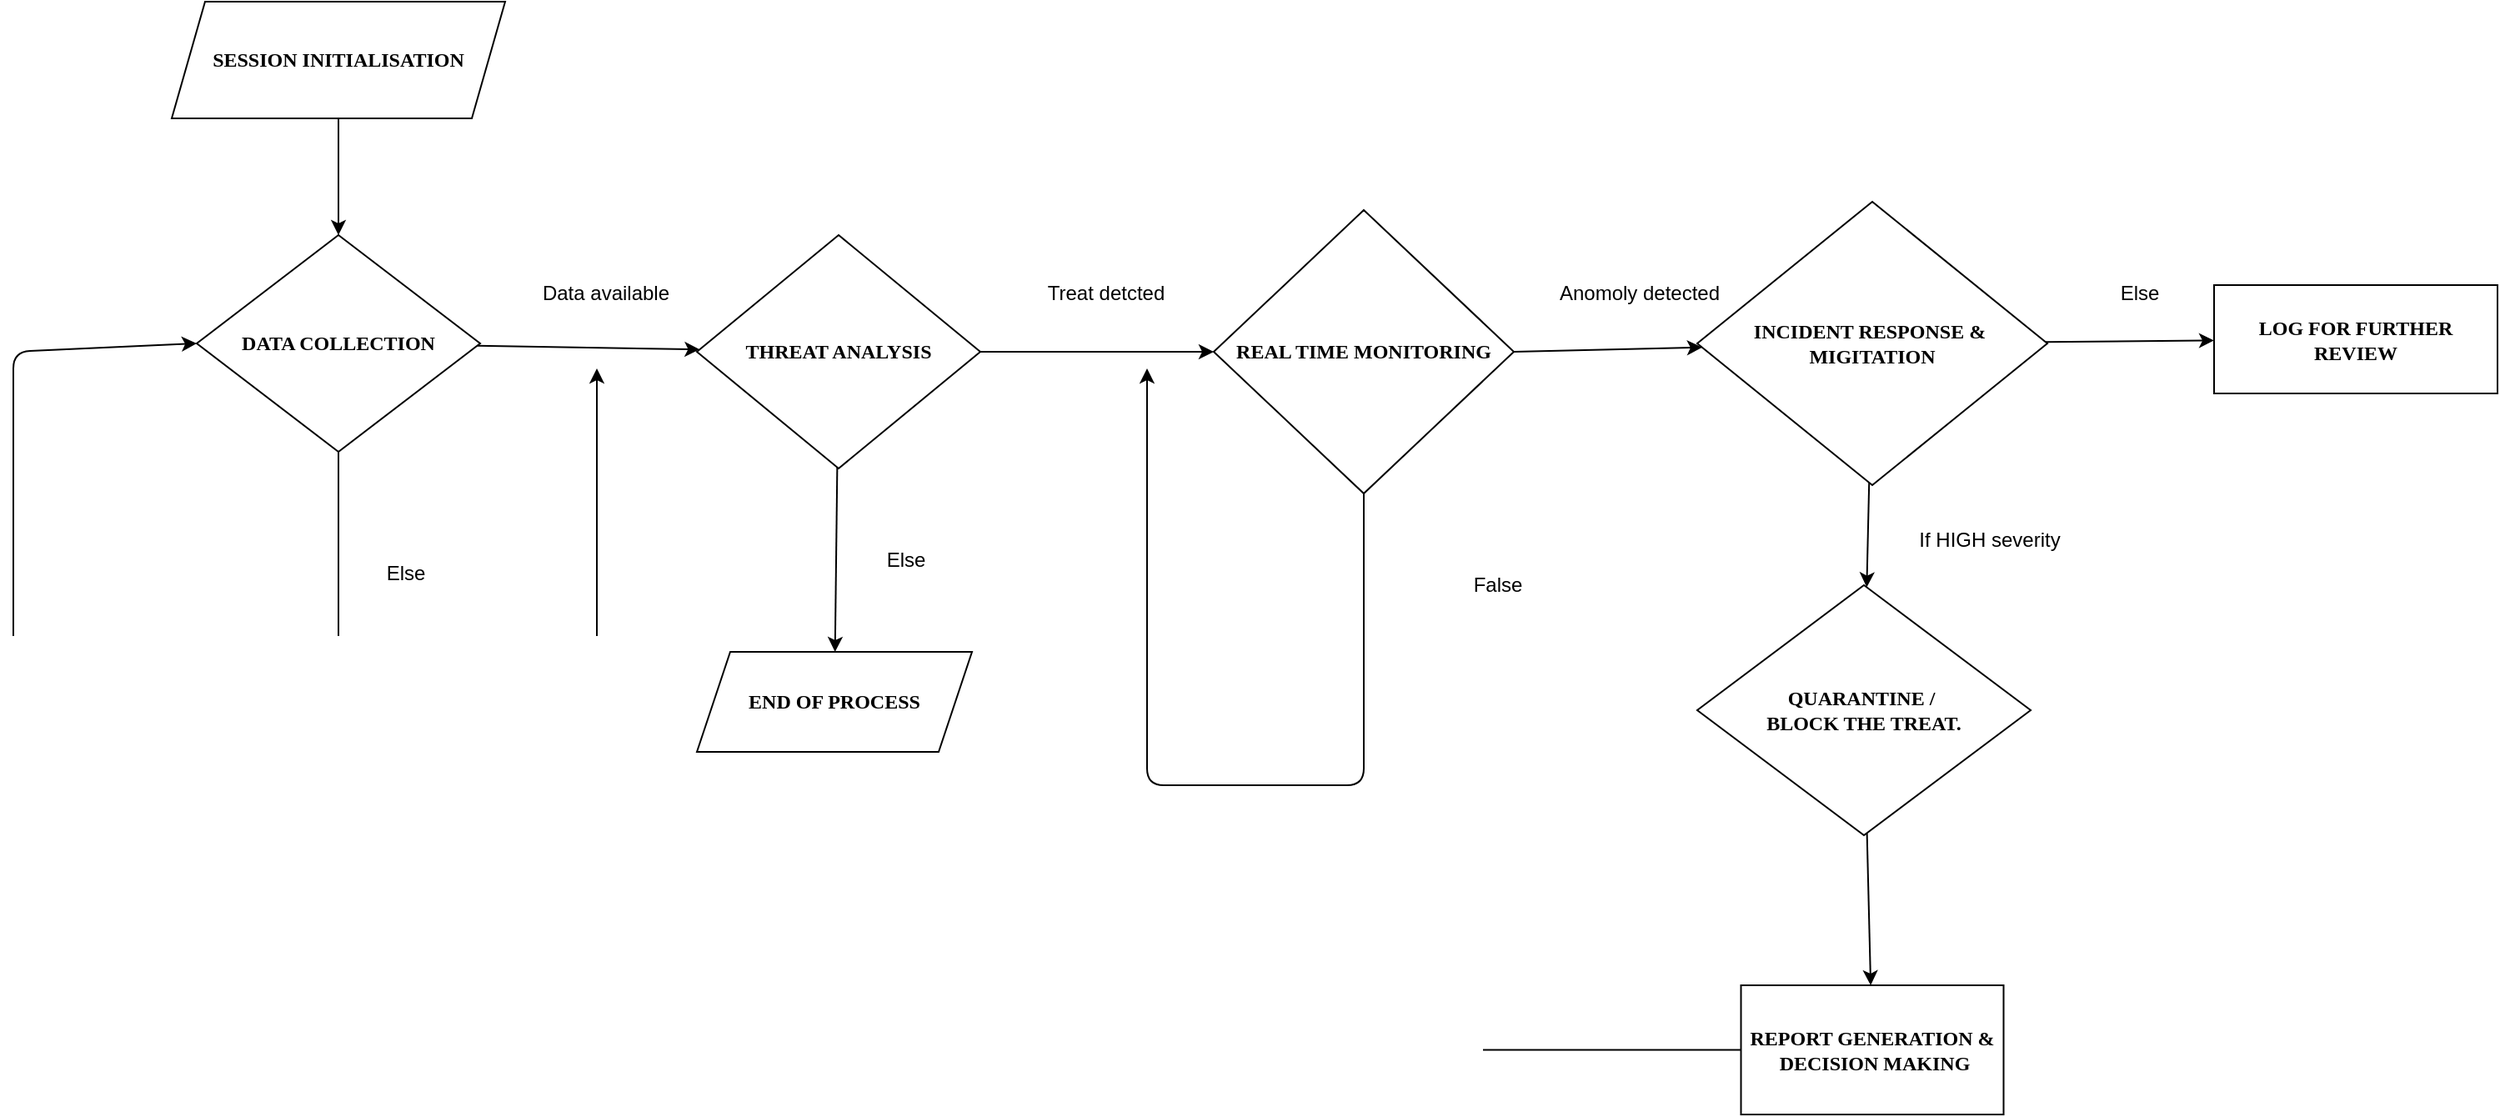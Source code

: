 <mxfile>
    <diagram id="quf1Y7WHzjLNQyIfwjUy" name="Page-1">
        <mxGraphModel dx="2543" dy="673" grid="1" gridSize="10" guides="1" tooltips="1" connect="1" arrows="1" fold="1" page="1" pageScale="1" pageWidth="850" pageHeight="1100" math="0" shadow="0">
            <root>
                <mxCell id="0"/>
                <mxCell id="1" parent="0"/>
                <mxCell id="13" value="" style="edgeStyle=none;html=1;exitX=0.5;exitY=1;exitDx=0;exitDy=0;" parent="1" source="60" target="12" edge="1">
                    <mxGeometry relative="1" as="geometry">
                        <mxPoint x="317.155" y="90" as="sourcePoint"/>
                    </mxGeometry>
                </mxCell>
                <mxCell id="16" value="" style="edgeStyle=none;html=1;" parent="1" source="12" target="14" edge="1">
                    <mxGeometry relative="1" as="geometry"/>
                </mxCell>
                <mxCell id="12" value="&lt;font style=&quot;scrollbar-color: light-dark(#e2e2e2, #4b4b4b)&lt;br/&gt;&#x9;&#x9;&#x9;&#x9;&#x9;light-dark(#fbfbfb, var(--dark-panel-color));&quot; face=&quot;Times New Roman&quot;&gt;&lt;b style=&quot;scrollbar-color: light-dark(#e2e2e2, #4b4b4b)&lt;br/&gt;&#x9;&#x9;&#x9;&#x9;&#x9;light-dark(#fbfbfb, var(--dark-panel-color));&quot;&gt;DATA COLLECTION&lt;/b&gt;&lt;/font&gt;" style="rhombus;whiteSpace=wrap;html=1;" parent="1" vertex="1">
                    <mxGeometry x="230" y="150" width="170" height="130" as="geometry"/>
                </mxCell>
                <mxCell id="24" value="" style="edgeStyle=none;html=1;" parent="1" source="14" target="23" edge="1">
                    <mxGeometry relative="1" as="geometry"/>
                </mxCell>
                <mxCell id="30" value="" style="edgeStyle=none;html=1;" parent="1" source="14" target="29" edge="1">
                    <mxGeometry relative="1" as="geometry"/>
                </mxCell>
                <mxCell id="14" value="&lt;font face=&quot;Times New Roman&quot;&gt;&lt;b&gt;THREAT ANALYSIS&lt;/b&gt;&lt;/font&gt;" style="rhombus;whiteSpace=wrap;html=1;" parent="1" vertex="1">
                    <mxGeometry x="530" y="150" width="170" height="140" as="geometry"/>
                </mxCell>
                <mxCell id="18" value="Data available" style="text;html=1;align=center;verticalAlign=middle;resizable=0;points=[];autosize=1;strokeColor=none;fillColor=none;" parent="1" vertex="1">
                    <mxGeometry x="425" y="170" width="100" height="30" as="geometry"/>
                </mxCell>
                <mxCell id="19" value="" style="endArrow=classic;html=1;exitX=0.5;exitY=1;exitDx=0;exitDy=0;entryX=0;entryY=0.5;entryDx=0;entryDy=0;" parent="1" source="12" target="12" edge="1">
                    <mxGeometry width="50" height="50" relative="1" as="geometry">
                        <mxPoint x="560" y="320" as="sourcePoint"/>
                        <mxPoint x="120" y="300" as="targetPoint"/>
                        <Array as="points">
                            <mxPoint x="315" y="380"/>
                            <mxPoint x="315" y="520"/>
                            <mxPoint x="230" y="520"/>
                            <mxPoint x="120" y="520"/>
                            <mxPoint x="120" y="220"/>
                        </Array>
                    </mxGeometry>
                </mxCell>
                <mxCell id="20" value="Else&lt;div&gt;&lt;br&gt;&lt;/div&gt;" style="text;html=1;align=center;verticalAlign=middle;resizable=0;points=[];autosize=1;strokeColor=none;fillColor=none;" parent="1" vertex="1">
                    <mxGeometry x="330" y="340" width="50" height="40" as="geometry"/>
                </mxCell>
                <mxCell id="21" value="Treat detcted" style="text;html=1;align=center;verticalAlign=middle;resizable=0;points=[];autosize=1;strokeColor=none;fillColor=none;" parent="1" vertex="1">
                    <mxGeometry x="730" y="170" width="90" height="30" as="geometry"/>
                </mxCell>
                <mxCell id="26" value="" style="edgeStyle=none;html=1;exitX=1;exitY=0.5;exitDx=0;exitDy=0;" parent="1" source="23" target="25" edge="1">
                    <mxGeometry relative="1" as="geometry"/>
                </mxCell>
                <mxCell id="23" value="&lt;div&gt;&lt;font face=&quot;Times New Roman&quot;&gt;&lt;b&gt;REAL TIME MONITORING&lt;/b&gt;&lt;/font&gt;&lt;/div&gt;" style="rhombus;whiteSpace=wrap;html=1;" parent="1" vertex="1">
                    <mxGeometry x="840" y="135" width="180" height="170" as="geometry"/>
                </mxCell>
                <mxCell id="39" value="" style="edgeStyle=none;html=1;" parent="1" source="25" target="37" edge="1">
                    <mxGeometry relative="1" as="geometry"/>
                </mxCell>
                <mxCell id="44" value="" style="edgeStyle=none;html=1;" parent="1" source="25" target="43" edge="1">
                    <mxGeometry relative="1" as="geometry"/>
                </mxCell>
                <mxCell id="25" value="&lt;div&gt;&lt;font face=&quot;Times New Roman&quot;&gt;&lt;b&gt;INCIDENT RESPONSE &amp;amp;&amp;nbsp;&lt;/b&gt;&lt;/font&gt;&lt;/div&gt;&lt;div&gt;&lt;font face=&quot;Times New Roman&quot;&gt;&lt;b&gt;MIGITATION&lt;/b&gt;&lt;/font&gt;&lt;/div&gt;" style="rhombus;whiteSpace=wrap;html=1;" parent="1" vertex="1">
                    <mxGeometry x="1130" y="130" width="210" height="170" as="geometry"/>
                </mxCell>
                <mxCell id="27" value="Anomoly detected" style="text;html=1;align=center;verticalAlign=middle;resizable=0;points=[];autosize=1;strokeColor=none;fillColor=none;" parent="1" vertex="1">
                    <mxGeometry x="1035" y="170" width="120" height="30" as="geometry"/>
                </mxCell>
                <mxCell id="29" value="&lt;div&gt;&lt;font face=&quot;Times New Roman&quot;&gt;&lt;b&gt;END OF PROCESS&lt;/b&gt;&lt;/font&gt;&lt;/div&gt;" style="shape=parallelogram;perimeter=parallelogramPerimeter;whiteSpace=wrap;html=1;fixedSize=1;" parent="1" vertex="1">
                    <mxGeometry x="530" y="400" width="165" height="60" as="geometry"/>
                </mxCell>
                <mxCell id="31" value="Else" style="text;html=1;align=center;verticalAlign=middle;resizable=0;points=[];autosize=1;strokeColor=none;fillColor=none;" parent="1" vertex="1">
                    <mxGeometry x="630" y="330" width="50" height="30" as="geometry"/>
                </mxCell>
                <mxCell id="32" value="" style="endArrow=classic;html=1;exitX=0.5;exitY=1;exitDx=0;exitDy=0;" parent="1" source="23" edge="1">
                    <mxGeometry width="50" height="50" relative="1" as="geometry">
                        <mxPoint x="1355" y="420" as="sourcePoint"/>
                        <mxPoint x="800" y="230" as="targetPoint"/>
                        <Array as="points">
                            <mxPoint x="930" y="480"/>
                            <mxPoint x="860" y="480"/>
                            <mxPoint x="800" y="480"/>
                        </Array>
                    </mxGeometry>
                </mxCell>
                <mxCell id="34" value="False" style="text;html=1;align=center;verticalAlign=middle;resizable=0;points=[];autosize=1;strokeColor=none;fillColor=none;" parent="1" vertex="1">
                    <mxGeometry x="985" y="345" width="50" height="30" as="geometry"/>
                </mxCell>
                <mxCell id="46" value="" style="edgeStyle=none;html=1;" parent="1" source="37" target="45" edge="1">
                    <mxGeometry relative="1" as="geometry"/>
                </mxCell>
                <mxCell id="37" value="&lt;div&gt;&lt;b&gt;&lt;font face=&quot;Times New Roman&quot;&gt;QUARANTINE /&amp;nbsp;&lt;/font&gt;&lt;/b&gt;&lt;/div&gt;&lt;div&gt;&lt;b&gt;&lt;font face=&quot;Times New Roman&quot;&gt;BLOCK THE TREAT.&lt;/font&gt;&lt;/b&gt;&lt;br&gt;&lt;/div&gt;" style="rhombus;whiteSpace=wrap;html=1;" parent="1" vertex="1">
                    <mxGeometry x="1130" y="360" width="200" height="150" as="geometry"/>
                </mxCell>
                <mxCell id="40" value="If HIGH severity&lt;div&gt;&lt;br&gt;&lt;/div&gt;" style="text;html=1;align=center;verticalAlign=middle;resizable=0;points=[];autosize=1;strokeColor=none;fillColor=none;" parent="1" vertex="1">
                    <mxGeometry x="1250" y="320" width="110" height="40" as="geometry"/>
                </mxCell>
                <mxCell id="42" value="Else" style="text;html=1;align=center;verticalAlign=middle;resizable=0;points=[];autosize=1;strokeColor=none;fillColor=none;" parent="1" vertex="1">
                    <mxGeometry x="1370" y="170" width="50" height="30" as="geometry"/>
                </mxCell>
                <mxCell id="43" value="&lt;font face=&quot;Times New Roman&quot;&gt;&lt;b&gt;LOG FOR FURTHER REVIEW&lt;/b&gt;&lt;/font&gt;" style="rounded=0;whiteSpace=wrap;html=1;" parent="1" vertex="1">
                    <mxGeometry x="1440" y="180" width="170" height="65" as="geometry"/>
                </mxCell>
                <mxCell id="45" value="&lt;font face=&quot;Times New Roman&quot;&gt;&lt;b&gt;REPORT GENERATION &amp;amp;&lt;/b&gt;&lt;/font&gt;&lt;div&gt;&lt;font face=&quot;Times New Roman&quot;&gt;&lt;b&gt;&amp;nbsp;DECISION MAKING&lt;/b&gt;&lt;/font&gt;&lt;/div&gt;" style="rounded=0;whiteSpace=wrap;html=1;" parent="1" vertex="1">
                    <mxGeometry x="1156.25" y="600" width="157.5" height="77.5" as="geometry"/>
                </mxCell>
                <mxCell id="57" value="" style="endArrow=classic;html=1;exitX=0;exitY=0.5;exitDx=0;exitDy=0;" parent="1" edge="1" source="45">
                    <mxGeometry width="50" height="50" relative="1" as="geometry">
                        <mxPoint x="1313" y="840" as="sourcePoint"/>
                        <mxPoint x="470" y="230" as="targetPoint"/>
                        <Array as="points">
                            <mxPoint x="470" y="639"/>
                        </Array>
                    </mxGeometry>
                </mxCell>
                <mxCell id="60" value="&lt;div&gt;&lt;font face=&quot;Times New Roman&quot;&gt;&lt;b&gt;SESSION INITIALISATION&lt;/b&gt;&lt;/font&gt;&lt;/div&gt;" style="shape=parallelogram;perimeter=parallelogramPerimeter;whiteSpace=wrap;html=1;fixedSize=1;" vertex="1" parent="1">
                    <mxGeometry x="215" y="10" width="200" height="70" as="geometry"/>
                </mxCell>
            </root>
        </mxGraphModel>
    </diagram>
</mxfile>